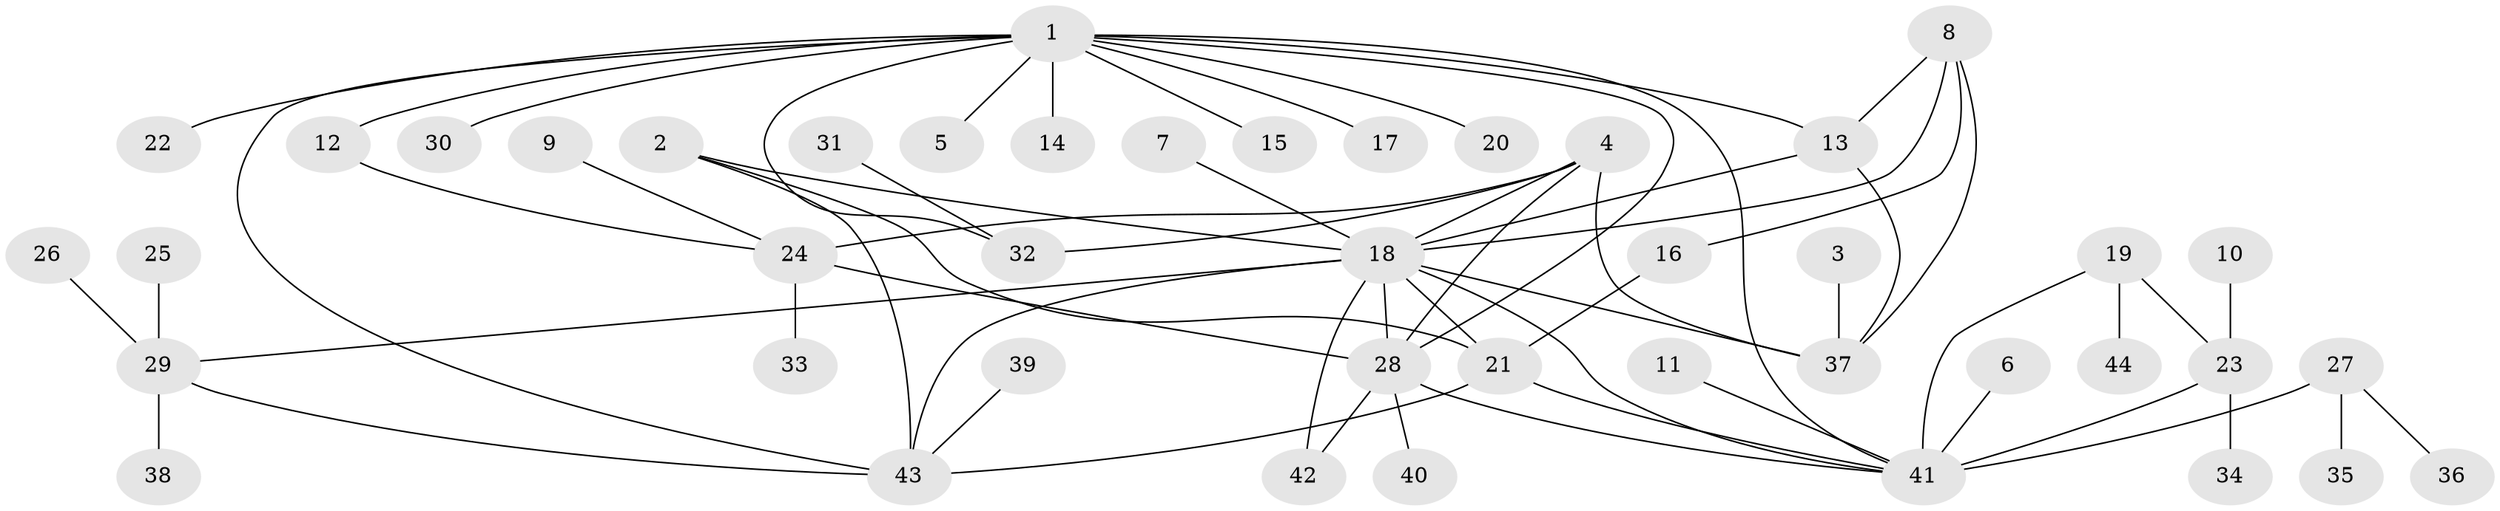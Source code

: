 // original degree distribution, {8: 0.022727272727272728, 7: 0.06818181818181818, 4: 0.03409090909090909, 6: 0.03409090909090909, 11: 0.022727272727272728, 3: 0.03409090909090909, 5: 0.056818181818181816, 10: 0.011363636363636364, 2: 0.19318181818181818, 1: 0.5227272727272727}
// Generated by graph-tools (version 1.1) at 2025/50/03/09/25 03:50:31]
// undirected, 44 vertices, 63 edges
graph export_dot {
graph [start="1"]
  node [color=gray90,style=filled];
  1;
  2;
  3;
  4;
  5;
  6;
  7;
  8;
  9;
  10;
  11;
  12;
  13;
  14;
  15;
  16;
  17;
  18;
  19;
  20;
  21;
  22;
  23;
  24;
  25;
  26;
  27;
  28;
  29;
  30;
  31;
  32;
  33;
  34;
  35;
  36;
  37;
  38;
  39;
  40;
  41;
  42;
  43;
  44;
  1 -- 5 [weight=1.0];
  1 -- 12 [weight=1.0];
  1 -- 13 [weight=1.0];
  1 -- 14 [weight=1.0];
  1 -- 15 [weight=1.0];
  1 -- 17 [weight=1.0];
  1 -- 20 [weight=1.0];
  1 -- 22 [weight=1.0];
  1 -- 28 [weight=1.0];
  1 -- 30 [weight=1.0];
  1 -- 32 [weight=1.0];
  1 -- 41 [weight=1.0];
  1 -- 43 [weight=1.0];
  2 -- 18 [weight=1.0];
  2 -- 21 [weight=1.0];
  2 -- 43 [weight=1.0];
  3 -- 37 [weight=1.0];
  4 -- 18 [weight=1.0];
  4 -- 24 [weight=2.0];
  4 -- 28 [weight=1.0];
  4 -- 32 [weight=1.0];
  4 -- 37 [weight=1.0];
  6 -- 41 [weight=1.0];
  7 -- 18 [weight=2.0];
  8 -- 13 [weight=1.0];
  8 -- 16 [weight=1.0];
  8 -- 18 [weight=1.0];
  8 -- 37 [weight=1.0];
  9 -- 24 [weight=1.0];
  10 -- 23 [weight=1.0];
  11 -- 41 [weight=1.0];
  12 -- 24 [weight=1.0];
  13 -- 18 [weight=1.0];
  13 -- 37 [weight=1.0];
  16 -- 21 [weight=1.0];
  18 -- 21 [weight=1.0];
  18 -- 28 [weight=1.0];
  18 -- 29 [weight=1.0];
  18 -- 37 [weight=1.0];
  18 -- 41 [weight=1.0];
  18 -- 42 [weight=1.0];
  18 -- 43 [weight=1.0];
  19 -- 23 [weight=1.0];
  19 -- 41 [weight=3.0];
  19 -- 44 [weight=1.0];
  21 -- 41 [weight=1.0];
  21 -- 43 [weight=1.0];
  23 -- 34 [weight=1.0];
  23 -- 41 [weight=2.0];
  24 -- 28 [weight=2.0];
  24 -- 33 [weight=1.0];
  25 -- 29 [weight=1.0];
  26 -- 29 [weight=1.0];
  27 -- 35 [weight=1.0];
  27 -- 36 [weight=1.0];
  27 -- 41 [weight=1.0];
  28 -- 40 [weight=1.0];
  28 -- 41 [weight=2.0];
  28 -- 42 [weight=1.0];
  29 -- 38 [weight=1.0];
  29 -- 43 [weight=1.0];
  31 -- 32 [weight=1.0];
  39 -- 43 [weight=1.0];
}
